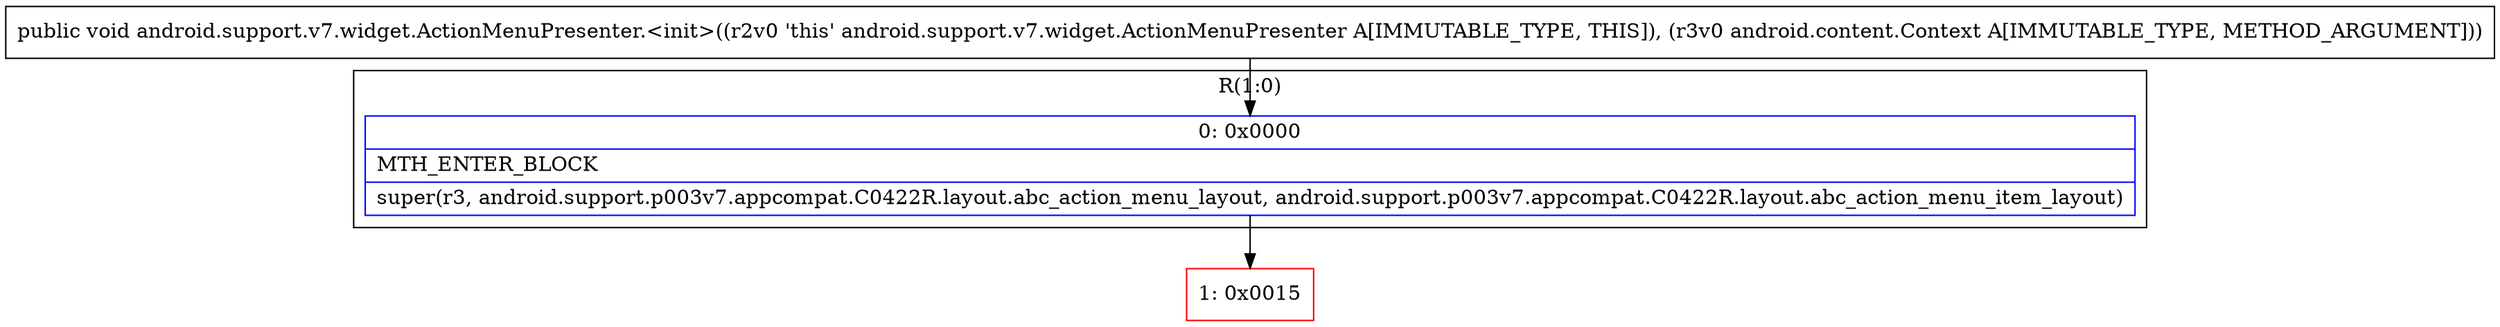 digraph "CFG forandroid.support.v7.widget.ActionMenuPresenter.\<init\>(Landroid\/content\/Context;)V" {
subgraph cluster_Region_1571657577 {
label = "R(1:0)";
node [shape=record,color=blue];
Node_0 [shape=record,label="{0\:\ 0x0000|MTH_ENTER_BLOCK\l|super(r3, android.support.p003v7.appcompat.C0422R.layout.abc_action_menu_layout, android.support.p003v7.appcompat.C0422R.layout.abc_action_menu_item_layout)\l}"];
}
Node_1 [shape=record,color=red,label="{1\:\ 0x0015}"];
MethodNode[shape=record,label="{public void android.support.v7.widget.ActionMenuPresenter.\<init\>((r2v0 'this' android.support.v7.widget.ActionMenuPresenter A[IMMUTABLE_TYPE, THIS]), (r3v0 android.content.Context A[IMMUTABLE_TYPE, METHOD_ARGUMENT])) }"];
MethodNode -> Node_0;
Node_0 -> Node_1;
}

